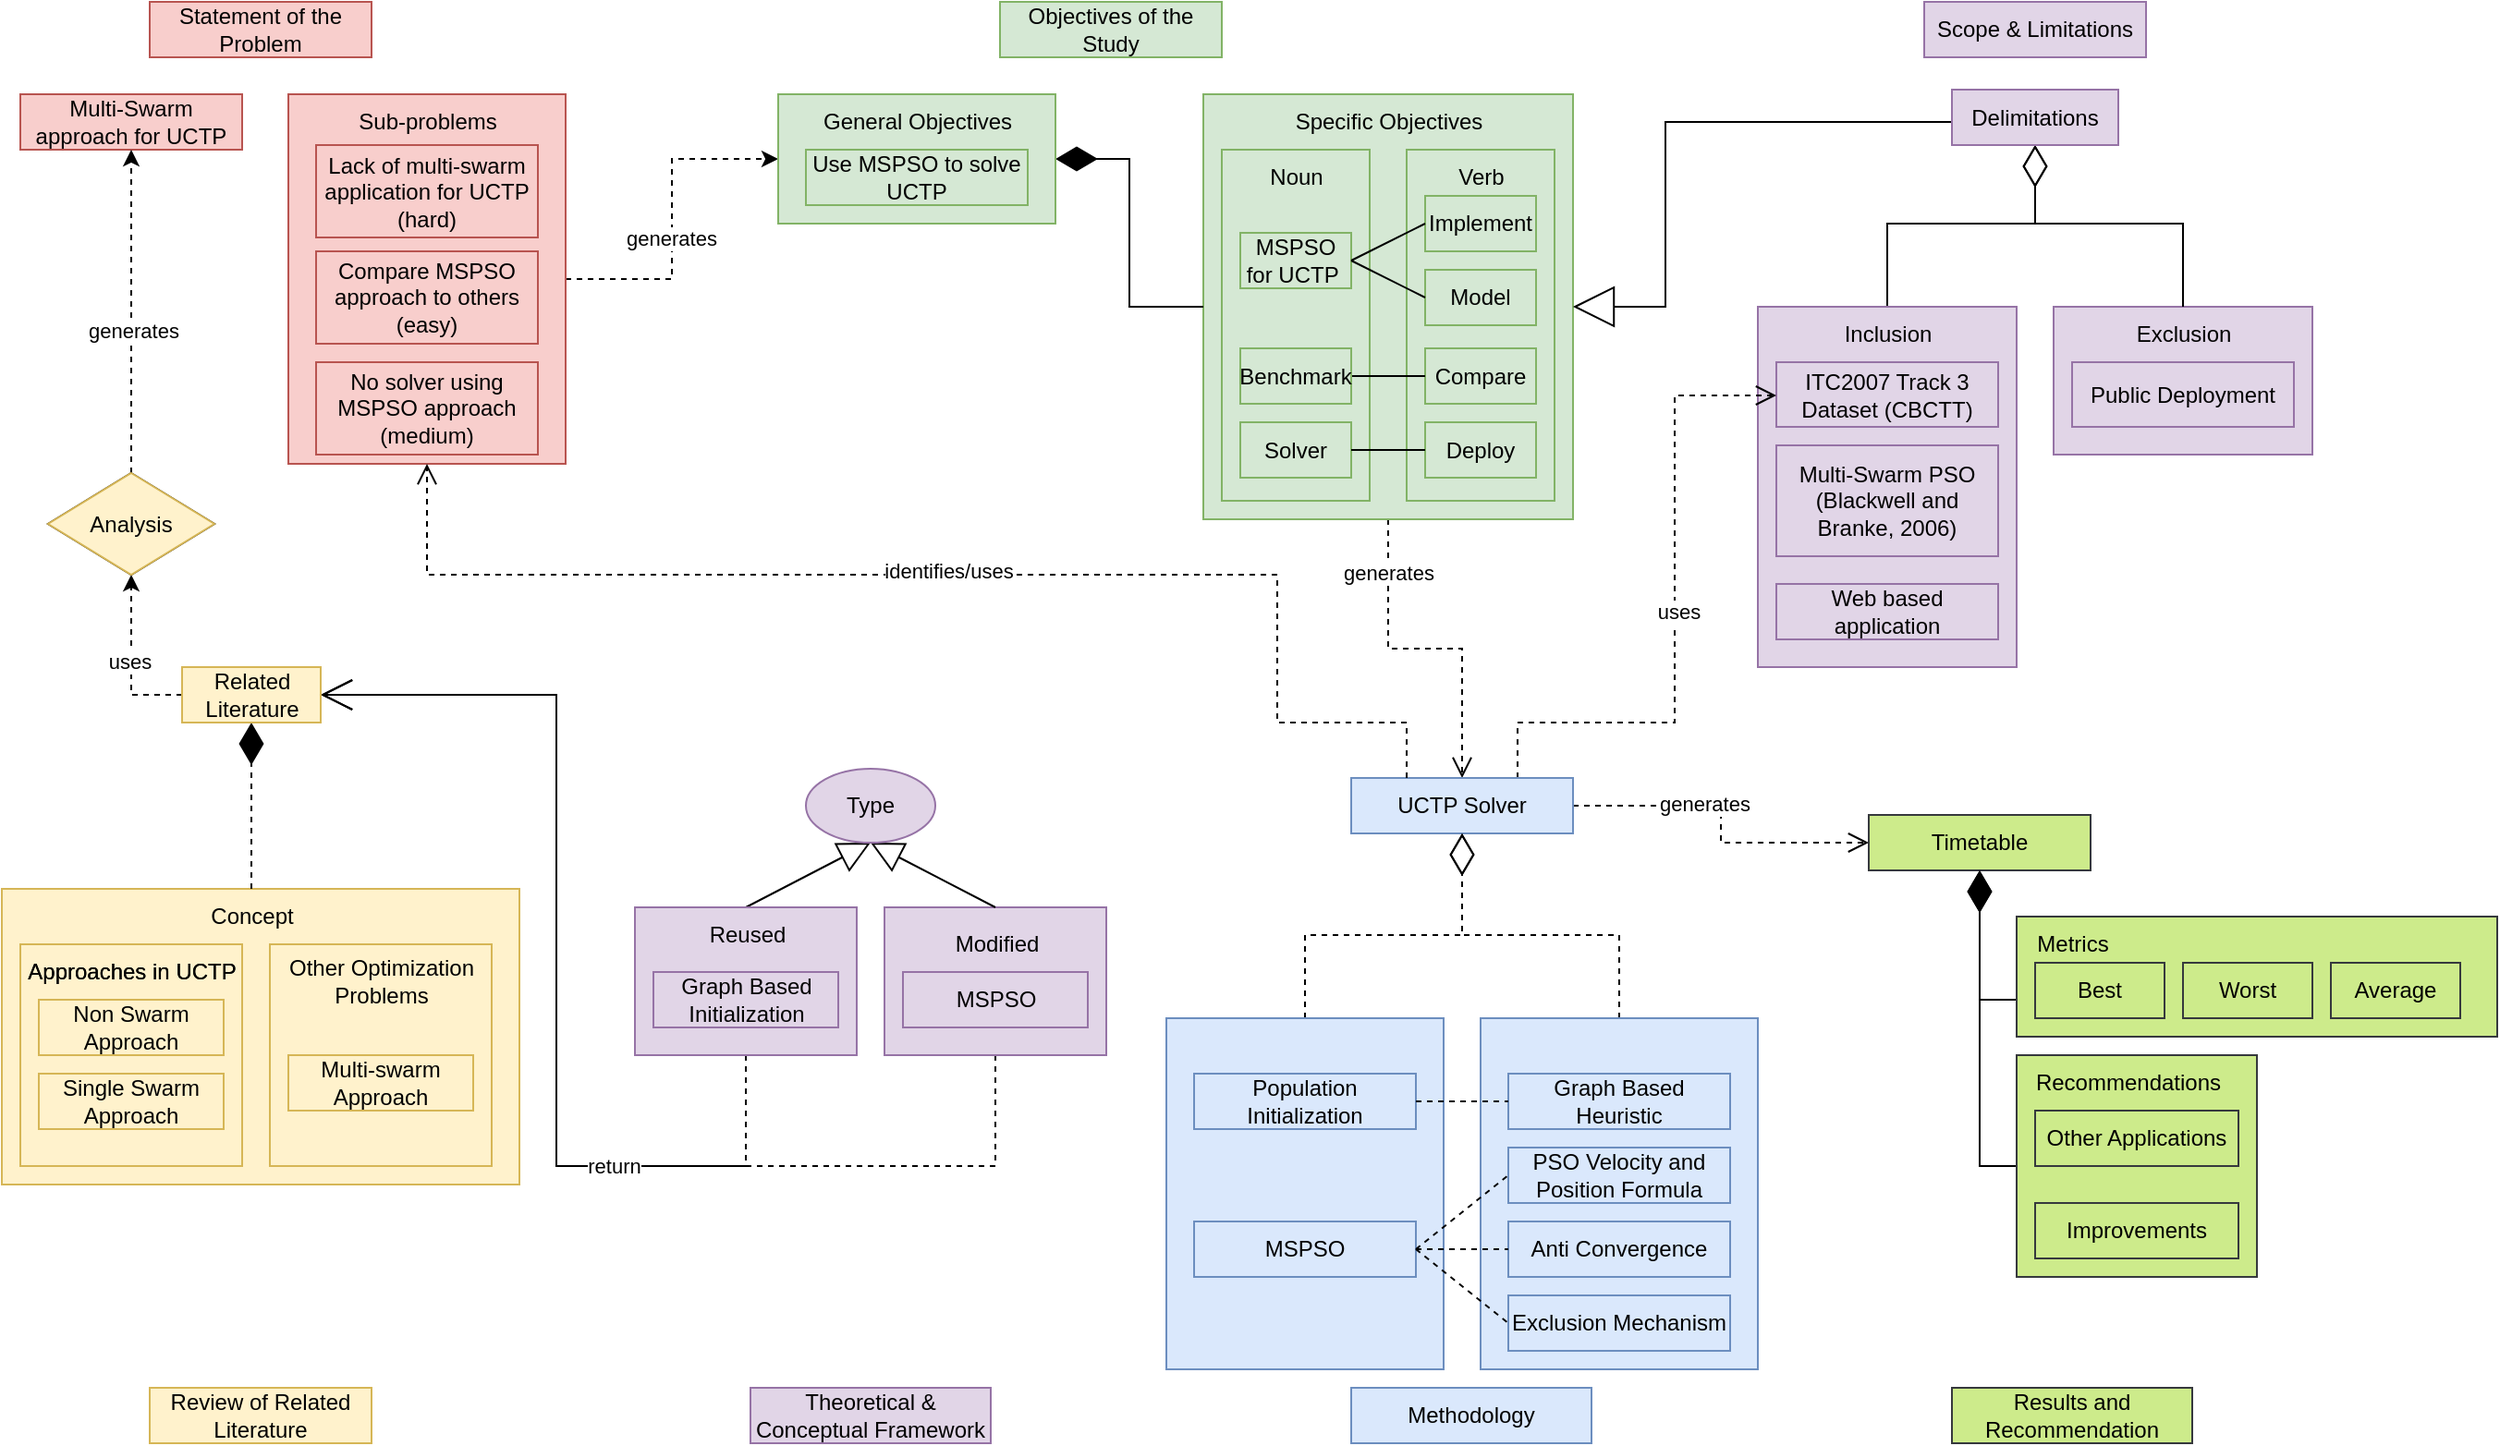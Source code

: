 <mxfile version="20.8.16" type="device"><diagram name="Page-1" id="-1v9Ty-AVtdTHjsg90mV"><mxGraphModel dx="1687" dy="993" grid="1" gridSize="10" guides="1" tooltips="1" connect="1" arrows="1" fold="1" page="1" pageScale="1" pageWidth="1100" pageHeight="850" math="0" shadow="0"><root><mxCell id="0"/><mxCell id="1" parent="0"/><mxCell id="gsrl0ywCPBDsMMKOyrRu-248" style="edgeStyle=orthogonalEdgeStyle;rounded=0;orthogonalLoop=1;jettySize=auto;html=1;entryX=0.5;entryY=0;entryDx=0;entryDy=0;dashed=1;endArrow=open;endFill=0;endSize=9;" edge="1" parent="1" source="gsrl0ywCPBDsMMKOyrRu-218" target="gsrl0ywCPBDsMMKOyrRu-246"><mxGeometry relative="1" as="geometry"/></mxCell><mxCell id="gsrl0ywCPBDsMMKOyrRu-327" value="generates" style="edgeLabel;html=1;align=center;verticalAlign=middle;resizable=0;points=[];fontColor=#000000;" vertex="1" connectable="0" parent="gsrl0ywCPBDsMMKOyrRu-248"><mxGeometry x="-0.678" relative="1" as="geometry"><mxPoint as="offset"/></mxGeometry></mxCell><mxCell id="gsrl0ywCPBDsMMKOyrRu-218" value="&amp;nbsp;" style="rounded=0;whiteSpace=wrap;html=1;fillColor=#d5e8d4;strokeColor=#82b366;" vertex="1" parent="1"><mxGeometry x="1090" y="320" width="200" height="230" as="geometry"/></mxCell><mxCell id="gsrl0ywCPBDsMMKOyrRu-217" value="&amp;nbsp;" style="rounded=0;whiteSpace=wrap;html=1;fillColor=#d5e8d4;strokeColor=#82b366;" vertex="1" parent="1"><mxGeometry x="1200" y="350" width="80" height="190" as="geometry"/></mxCell><mxCell id="gsrl0ywCPBDsMMKOyrRu-213" value="&amp;nbsp;" style="rounded=0;whiteSpace=wrap;html=1;fillColor=#fff2cc;strokeColor=#d6b656;" vertex="1" parent="1"><mxGeometry x="440" y="750" width="280" height="160" as="geometry"/></mxCell><mxCell id="gsrl0ywCPBDsMMKOyrRu-206" value="&amp;nbsp;" style="rounded=0;whiteSpace=wrap;html=1;fillColor=#fff2cc;strokeColor=#d6b656;" vertex="1" parent="1"><mxGeometry x="450" y="780" width="120" height="120" as="geometry"/></mxCell><mxCell id="gsrl0ywCPBDsMMKOyrRu-200" style="edgeStyle=orthogonalEdgeStyle;rounded=0;orthogonalLoop=1;jettySize=auto;html=1;entryX=0;entryY=0.5;entryDx=0;entryDy=0;dashed=1;" edge="1" parent="1" source="gsrl0ywCPBDsMMKOyrRu-197" target="gsrl0ywCPBDsMMKOyrRu-181"><mxGeometry relative="1" as="geometry"/></mxCell><mxCell id="gsrl0ywCPBDsMMKOyrRu-325" value="generates" style="edgeLabel;html=1;align=center;verticalAlign=middle;resizable=0;points=[];fontColor=#000000;" vertex="1" connectable="0" parent="gsrl0ywCPBDsMMKOyrRu-200"><mxGeometry x="-0.116" y="1" relative="1" as="geometry"><mxPoint as="offset"/></mxGeometry></mxCell><mxCell id="gsrl0ywCPBDsMMKOyrRu-197" value="&amp;nbsp;" style="rounded=0;whiteSpace=wrap;html=1;fillColor=#f8cecc;strokeColor=#b85450;" vertex="1" parent="1"><mxGeometry x="595" y="320" width="150" height="200" as="geometry"/></mxCell><mxCell id="gsrl0ywCPBDsMMKOyrRu-244" style="edgeStyle=orthogonalEdgeStyle;rounded=0;orthogonalLoop=1;jettySize=auto;html=1;entryX=0.5;entryY=1;entryDx=0;entryDy=0;endArrow=diamondThin;endFill=0;endSize=20;" edge="1" parent="1" source="gsrl0ywCPBDsMMKOyrRu-190" target="gsrl0ywCPBDsMMKOyrRu-237"><mxGeometry relative="1" as="geometry"><Array as="points"><mxPoint x="1460" y="390"/><mxPoint x="1540" y="390"/></Array></mxGeometry></mxCell><mxCell id="gsrl0ywCPBDsMMKOyrRu-190" value="&amp;nbsp;" style="rounded=0;whiteSpace=wrap;html=1;fillColor=#e1d5e7;strokeColor=#9673a6;" vertex="1" parent="1"><mxGeometry x="1390" y="435" width="140" height="195" as="geometry"/></mxCell><mxCell id="gsrl0ywCPBDsMMKOyrRu-242" style="edgeStyle=orthogonalEdgeStyle;rounded=0;orthogonalLoop=1;jettySize=auto;html=1;entryX=1;entryY=0.5;entryDx=0;entryDy=0;endArrow=diamondThin;endFill=1;endSize=20;exitX=0;exitY=0.5;exitDx=0;exitDy=0;" edge="1" parent="1" source="gsrl0ywCPBDsMMKOyrRu-218" target="gsrl0ywCPBDsMMKOyrRu-181"><mxGeometry relative="1" as="geometry"><Array as="points"><mxPoint x="1050" y="435"/><mxPoint x="1050" y="355"/></Array></mxGeometry></mxCell><mxCell id="gsrl0ywCPBDsMMKOyrRu-181" value="&amp;nbsp;" style="rounded=0;whiteSpace=wrap;html=1;fillColor=#d5e8d4;strokeColor=#82b366;" vertex="1" parent="1"><mxGeometry x="860" y="320" width="150" height="70" as="geometry"/></mxCell><mxCell id="gsrl0ywCPBDsMMKOyrRu-179" value="&amp;nbsp;" style="rounded=0;whiteSpace=wrap;html=1;fillColor=#d5e8d4;strokeColor=#82b366;" vertex="1" parent="1"><mxGeometry x="1100" y="350" width="80" height="190" as="geometry"/></mxCell><mxCell id="gsrl0ywCPBDsMMKOyrRu-155" value="Statement of the Problem" style="rounded=0;whiteSpace=wrap;html=1;fillColor=#f8cecc;strokeColor=#b85450;" vertex="1" parent="1"><mxGeometry x="520" y="270" width="120" height="30" as="geometry"/></mxCell><mxCell id="gsrl0ywCPBDsMMKOyrRu-157" value="Objectives of the Study" style="rounded=0;whiteSpace=wrap;html=1;fillColor=#d5e8d4;strokeColor=#82b366;" vertex="1" parent="1"><mxGeometry x="980" y="270" width="120" height="30" as="geometry"/></mxCell><mxCell id="gsrl0ywCPBDsMMKOyrRu-158" value="Scope &amp;amp; Limitations" style="rounded=0;whiteSpace=wrap;html=1;fillColor=#e1d5e7;strokeColor=#9673a6;" vertex="1" parent="1"><mxGeometry x="1480" y="270" width="120" height="30" as="geometry"/></mxCell><mxCell id="gsrl0ywCPBDsMMKOyrRu-159" value="Review of Related Literature" style="rounded=0;whiteSpace=wrap;html=1;fillColor=#fff2cc;strokeColor=#d6b656;" vertex="1" parent="1"><mxGeometry x="520" y="1020" width="120" height="30" as="geometry"/></mxCell><mxCell id="gsrl0ywCPBDsMMKOyrRu-160" value="Theoretical &amp;amp; Conceptual Framework" style="rounded=0;whiteSpace=wrap;html=1;fillColor=#e1d5e7;strokeColor=#9673a6;" vertex="1" parent="1"><mxGeometry x="845" y="1020" width="130" height="30" as="geometry"/></mxCell><mxCell id="gsrl0ywCPBDsMMKOyrRu-161" value="Methodology" style="rounded=0;whiteSpace=wrap;html=1;fillColor=#dae8fc;strokeColor=#6c8ebf;" vertex="1" parent="1"><mxGeometry x="1170" y="1020" width="130" height="30" as="geometry"/></mxCell><mxCell id="gsrl0ywCPBDsMMKOyrRu-162" value="Results and Recommendation" style="rounded=0;whiteSpace=wrap;html=1;fillColor=#cdeb8b;strokeColor=#36393d;" vertex="1" parent="1"><mxGeometry x="1495" y="1020" width="130" height="30" as="geometry"/></mxCell><mxCell id="gsrl0ywCPBDsMMKOyrRu-164" value="Multi-Swarm approach for UCTP" style="rounded=0;whiteSpace=wrap;html=1;fillColor=#f8cecc;strokeColor=#b85450;" vertex="1" parent="1"><mxGeometry x="450" y="320" width="120" height="30" as="geometry"/></mxCell><mxCell id="gsrl0ywCPBDsMMKOyrRu-166" value="Use MSPSO to solve UCTP" style="rounded=0;whiteSpace=wrap;html=1;fillColor=#d5e8d4;strokeColor=#82b366;" vertex="1" parent="1"><mxGeometry x="875" y="350" width="120" height="30" as="geometry"/></mxCell><mxCell id="gsrl0ywCPBDsMMKOyrRu-168" value="MSPSO for UCTP&amp;nbsp;" style="rounded=0;whiteSpace=wrap;html=1;fillColor=#d5e8d4;strokeColor=#82b366;" vertex="1" parent="1"><mxGeometry x="1110" y="395" width="60" height="30" as="geometry"/></mxCell><mxCell id="gsrl0ywCPBDsMMKOyrRu-170" value="Compare" style="rounded=0;whiteSpace=wrap;html=1;fillColor=#d5e8d4;strokeColor=#82b366;" vertex="1" parent="1"><mxGeometry x="1210" y="457.5" width="60" height="30" as="geometry"/></mxCell><mxCell id="gsrl0ywCPBDsMMKOyrRu-171" value="Deploy" style="rounded=0;whiteSpace=wrap;html=1;fillColor=#d5e8d4;strokeColor=#82b366;" vertex="1" parent="1"><mxGeometry x="1210" y="497.5" width="60" height="30" as="geometry"/></mxCell><mxCell id="gsrl0ywCPBDsMMKOyrRu-174" value="ITC2007 Track 3 Dataset (CBCTT)" style="rounded=0;whiteSpace=wrap;html=1;fillColor=#e1d5e7;strokeColor=#9673a6;" vertex="1" parent="1"><mxGeometry x="1400" y="465" width="120" height="35" as="geometry"/></mxCell><mxCell id="gsrl0ywCPBDsMMKOyrRu-176" value="Multi-Swarm PSO (Blackwell and Branke, 2006)" style="rounded=0;whiteSpace=wrap;html=1;fillColor=#e1d5e7;strokeColor=#9673a6;" vertex="1" parent="1"><mxGeometry x="1400" y="510" width="120" height="60" as="geometry"/></mxCell><mxCell id="gsrl0ywCPBDsMMKOyrRu-177" value="Web based application" style="rounded=0;whiteSpace=wrap;html=1;fillColor=#e1d5e7;strokeColor=#9673a6;" vertex="1" parent="1"><mxGeometry x="1400" y="585" width="120" height="30" as="geometry"/></mxCell><mxCell id="gsrl0ywCPBDsMMKOyrRu-180" value="Specific Objectives" style="text;html=1;align=center;verticalAlign=middle;resizable=0;points=[];autosize=1;" vertex="1" parent="1"><mxGeometry x="1130" y="320" width="120" height="30" as="geometry"/></mxCell><mxCell id="gsrl0ywCPBDsMMKOyrRu-182" value="General Objectives" style="text;html=1;align=center;verticalAlign=middle;resizable=0;points=[];autosize=1;strokeColor=none;fillColor=none;" vertex="1" parent="1"><mxGeometry x="870" y="320" width="130" height="30" as="geometry"/></mxCell><mxCell id="gsrl0ywCPBDsMMKOyrRu-183" value="Implement" style="rounded=0;whiteSpace=wrap;html=1;fillColor=#d5e8d4;strokeColor=#82b366;" vertex="1" parent="1"><mxGeometry x="1210" y="375" width="60" height="30" as="geometry"/></mxCell><mxCell id="gsrl0ywCPBDsMMKOyrRu-184" value="Model" style="rounded=0;whiteSpace=wrap;html=1;fillColor=#d5e8d4;strokeColor=#82b366;" vertex="1" parent="1"><mxGeometry x="1210" y="415" width="60" height="30" as="geometry"/></mxCell><mxCell id="gsrl0ywCPBDsMMKOyrRu-185" value="Solver" style="rounded=0;whiteSpace=wrap;html=1;fillColor=#d5e8d4;strokeColor=#82b366;" vertex="1" parent="1"><mxGeometry x="1110" y="497.5" width="60" height="30" as="geometry"/></mxCell><mxCell id="gsrl0ywCPBDsMMKOyrRu-186" value="" style="endArrow=none;html=1;rounded=0;entryX=0;entryY=0.5;entryDx=0;entryDy=0;exitX=1;exitY=0.5;exitDx=0;exitDy=0;fillColor=#d5e8d4;strokeColor=#000000;" edge="1" parent="1" source="gsrl0ywCPBDsMMKOyrRu-168" target="gsrl0ywCPBDsMMKOyrRu-183"><mxGeometry width="50" height="50" relative="1" as="geometry"><mxPoint x="960" y="605" as="sourcePoint"/><mxPoint x="1010" y="555" as="targetPoint"/></mxGeometry></mxCell><mxCell id="gsrl0ywCPBDsMMKOyrRu-187" value="" style="endArrow=none;html=1;rounded=0;entryX=0;entryY=0.5;entryDx=0;entryDy=0;exitX=1;exitY=0.5;exitDx=0;exitDy=0;fillColor=#d5e8d4;strokeColor=#000000;" edge="1" parent="1" source="gsrl0ywCPBDsMMKOyrRu-168" target="gsrl0ywCPBDsMMKOyrRu-184"><mxGeometry width="50" height="50" relative="1" as="geometry"><mxPoint x="1180" y="420" as="sourcePoint"/><mxPoint x="1210" y="400" as="targetPoint"/></mxGeometry></mxCell><mxCell id="gsrl0ywCPBDsMMKOyrRu-188" value="" style="endArrow=none;html=1;rounded=0;entryX=0;entryY=0.5;entryDx=0;entryDy=0;exitX=1;exitY=0.5;exitDx=0;exitDy=0;fillColor=#d5e8d4;strokeColor=#000000;" edge="1" parent="1" source="gsrl0ywCPBDsMMKOyrRu-243" target="gsrl0ywCPBDsMMKOyrRu-170"><mxGeometry width="50" height="50" relative="1" as="geometry"><mxPoint x="1190" y="430" as="sourcePoint"/><mxPoint x="1220" y="410" as="targetPoint"/></mxGeometry></mxCell><mxCell id="gsrl0ywCPBDsMMKOyrRu-189" value="" style="endArrow=none;html=1;rounded=0;entryX=0;entryY=0.5;entryDx=0;entryDy=0;exitX=1;exitY=0.5;exitDx=0;exitDy=0;fillColor=#d5e8d4;strokeColor=#000000;" edge="1" parent="1" source="gsrl0ywCPBDsMMKOyrRu-185" target="gsrl0ywCPBDsMMKOyrRu-171"><mxGeometry width="50" height="50" relative="1" as="geometry"><mxPoint x="1200" y="440" as="sourcePoint"/><mxPoint x="1230" y="420" as="targetPoint"/></mxGeometry></mxCell><mxCell id="gsrl0ywCPBDsMMKOyrRu-192" value="Lack of multi-swarm application for UCTP (hard)" style="rounded=0;whiteSpace=wrap;html=1;fillColor=#f8cecc;strokeColor=#b85450;" vertex="1" parent="1"><mxGeometry x="610" y="347.5" width="120" height="50" as="geometry"/></mxCell><mxCell id="gsrl0ywCPBDsMMKOyrRu-198" value="Sub-problems" style="text;html=1;align=center;verticalAlign=middle;resizable=0;points=[];autosize=1;strokeColor=none;fillColor=none;" vertex="1" parent="1"><mxGeometry x="620" y="320" width="100" height="30" as="geometry"/></mxCell><mxCell id="gsrl0ywCPBDsMMKOyrRu-199" value="No solver using MSPSO approach (medium)" style="rounded=0;whiteSpace=wrap;html=1;fillColor=#f8cecc;strokeColor=#b85450;" vertex="1" parent="1"><mxGeometry x="610" y="465" width="120" height="50" as="geometry"/></mxCell><mxCell id="gsrl0ywCPBDsMMKOyrRu-211" style="edgeStyle=orthogonalEdgeStyle;rounded=0;orthogonalLoop=1;jettySize=auto;html=1;exitX=0;exitY=0.5;exitDx=0;exitDy=0;dashed=1;" edge="1" parent="1" source="gsrl0ywCPBDsMMKOyrRu-288" target="gsrl0ywCPBDsMMKOyrRu-210"><mxGeometry relative="1" as="geometry"><mxPoint x="515.034" y="620" as="sourcePoint"/></mxGeometry></mxCell><mxCell id="gsrl0ywCPBDsMMKOyrRu-323" value="uses" style="edgeLabel;html=1;align=center;verticalAlign=middle;resizable=0;points=[];fontColor=#000000;" vertex="1" connectable="0" parent="gsrl0ywCPBDsMMKOyrRu-211"><mxGeometry x="-0.002" y="1" relative="1" as="geometry"><mxPoint as="offset"/></mxGeometry></mxCell><mxCell id="gsrl0ywCPBDsMMKOyrRu-290" style="edgeStyle=orthogonalEdgeStyle;rounded=0;orthogonalLoop=1;jettySize=auto;html=1;entryX=0.5;entryY=1;entryDx=0;entryDy=0;dashed=1;endArrow=diamondThin;endFill=1;endSize=20;" edge="1" parent="1" source="gsrl0ywCPBDsMMKOyrRu-207" target="gsrl0ywCPBDsMMKOyrRu-288"><mxGeometry relative="1" as="geometry"/></mxCell><mxCell id="gsrl0ywCPBDsMMKOyrRu-207" value="Concept" style="text;html=1;align=center;verticalAlign=middle;resizable=0;points=[];autosize=1;strokeColor=none;fillColor=none;" vertex="1" parent="1"><mxGeometry x="540" y="750" width="70" height="30" as="geometry"/></mxCell><mxCell id="gsrl0ywCPBDsMMKOyrRu-228" style="edgeStyle=orthogonalEdgeStyle;rounded=0;orthogonalLoop=1;jettySize=auto;html=1;entryX=0.5;entryY=1;entryDx=0;entryDy=0;dashed=1;" edge="1" parent="1" source="gsrl0ywCPBDsMMKOyrRu-210" target="gsrl0ywCPBDsMMKOyrRu-164"><mxGeometry relative="1" as="geometry"/></mxCell><mxCell id="gsrl0ywCPBDsMMKOyrRu-324" value="generates" style="edgeLabel;html=1;align=center;verticalAlign=middle;resizable=0;points=[];fontColor=#000000;" vertex="1" connectable="0" parent="gsrl0ywCPBDsMMKOyrRu-228"><mxGeometry x="-0.12" y="-1" relative="1" as="geometry"><mxPoint as="offset"/></mxGeometry></mxCell><mxCell id="gsrl0ywCPBDsMMKOyrRu-210" value="Analysis" style="rhombus;whiteSpace=wrap;html=1;" vertex="1" parent="1"><mxGeometry x="465" y="525" width="90" height="55" as="geometry"/></mxCell><mxCell id="gsrl0ywCPBDsMMKOyrRu-214" value="Compare MSPSO approach to others (easy)" style="rounded=0;whiteSpace=wrap;html=1;fillColor=#f8cecc;strokeColor=#b85450;" vertex="1" parent="1"><mxGeometry x="610" y="405" width="120" height="50" as="geometry"/></mxCell><mxCell id="gsrl0ywCPBDsMMKOyrRu-220" value="Noun" style="text;html=1;align=center;verticalAlign=middle;resizable=0;points=[];autosize=1;" vertex="1" parent="1"><mxGeometry x="1115" y="350" width="50" height="30" as="geometry"/></mxCell><mxCell id="gsrl0ywCPBDsMMKOyrRu-221" value="Verb" style="text;html=1;align=center;verticalAlign=middle;resizable=0;points=[];autosize=1;" vertex="1" parent="1"><mxGeometry x="1215" y="350" width="50" height="30" as="geometry"/></mxCell><mxCell id="gsrl0ywCPBDsMMKOyrRu-222" value="Non Swarm Approach" style="rounded=0;whiteSpace=wrap;html=1;fillColor=#fff2cc;strokeColor=#d6b656;" vertex="1" parent="1"><mxGeometry x="460" y="810" width="100" height="30" as="geometry"/></mxCell><mxCell id="gsrl0ywCPBDsMMKOyrRu-223" value="Approaches in UCTP" style="text;html=1;align=center;verticalAlign=middle;resizable=0;points=[];autosize=1;strokeColor=none;fillColor=none;" vertex="1" parent="1"><mxGeometry x="440" y="780" width="140" height="30" as="geometry"/></mxCell><mxCell id="gsrl0ywCPBDsMMKOyrRu-224" value="Single Swarm Approach" style="rounded=0;whiteSpace=wrap;html=1;fillColor=#fff2cc;strokeColor=#d6b656;" vertex="1" parent="1"><mxGeometry x="460" y="850" width="100" height="30" as="geometry"/></mxCell><mxCell id="gsrl0ywCPBDsMMKOyrRu-225" value="&amp;nbsp;" style="rounded=0;whiteSpace=wrap;html=1;fillColor=#fff2cc;strokeColor=#d6b656;" vertex="1" parent="1"><mxGeometry x="585" y="780" width="120" height="120" as="geometry"/></mxCell><mxCell id="gsrl0ywCPBDsMMKOyrRu-204" value="Multi-swarm Approach" style="rounded=0;whiteSpace=wrap;html=1;fillColor=#fff2cc;strokeColor=#d6b656;" vertex="1" parent="1"><mxGeometry x="595" y="840" width="100" height="30" as="geometry"/></mxCell><mxCell id="gsrl0ywCPBDsMMKOyrRu-226" value="Other Optimization&lt;br&gt;Problems" style="text;html=1;align=center;verticalAlign=middle;resizable=0;points=[];autosize=1;strokeColor=none;fillColor=none;" vertex="1" parent="1"><mxGeometry x="585" y="780" width="120" height="40" as="geometry"/></mxCell><mxCell id="gsrl0ywCPBDsMMKOyrRu-231" value="Inclusion" style="text;html=1;align=center;verticalAlign=middle;resizable=0;points=[];autosize=1;strokeColor=none;fillColor=none;" vertex="1" parent="1"><mxGeometry x="1425" y="435" width="70" height="30" as="geometry"/></mxCell><mxCell id="gsrl0ywCPBDsMMKOyrRu-232" value="&amp;nbsp;" style="rounded=0;whiteSpace=wrap;html=1;fillColor=#e1d5e7;strokeColor=#9673a6;" vertex="1" parent="1"><mxGeometry x="1550" y="435" width="140" height="80" as="geometry"/></mxCell><mxCell id="gsrl0ywCPBDsMMKOyrRu-233" value="Public Deployment" style="rounded=0;whiteSpace=wrap;html=1;fillColor=#e1d5e7;strokeColor=#9673a6;" vertex="1" parent="1"><mxGeometry x="1560" y="465" width="120" height="35" as="geometry"/></mxCell><mxCell id="gsrl0ywCPBDsMMKOyrRu-245" style="edgeStyle=orthogonalEdgeStyle;rounded=0;orthogonalLoop=1;jettySize=auto;html=1;endArrow=diamondThin;endFill=0;endSize=20;" edge="1" parent="1" source="gsrl0ywCPBDsMMKOyrRu-236" target="gsrl0ywCPBDsMMKOyrRu-237"><mxGeometry relative="1" as="geometry"><Array as="points"><mxPoint x="1620" y="390"/><mxPoint x="1540" y="390"/></Array></mxGeometry></mxCell><mxCell id="gsrl0ywCPBDsMMKOyrRu-236" value="Exclusion" style="text;html=1;align=center;verticalAlign=middle;resizable=0;points=[];autosize=1;strokeColor=none;fillColor=none;" vertex="1" parent="1"><mxGeometry x="1585" y="435" width="70" height="30" as="geometry"/></mxCell><mxCell id="gsrl0ywCPBDsMMKOyrRu-238" style="edgeStyle=orthogonalEdgeStyle;rounded=0;orthogonalLoop=1;jettySize=auto;html=1;entryX=1;entryY=0.5;entryDx=0;entryDy=0;endArrow=block;endFill=0;endSize=20;" edge="1" parent="1" source="gsrl0ywCPBDsMMKOyrRu-237" target="gsrl0ywCPBDsMMKOyrRu-218"><mxGeometry relative="1" as="geometry"><Array as="points"><mxPoint x="1340" y="335"/><mxPoint x="1340" y="435"/></Array></mxGeometry></mxCell><mxCell id="gsrl0ywCPBDsMMKOyrRu-237" value="Delimitations" style="rounded=0;whiteSpace=wrap;html=1;fillColor=#e1d5e7;strokeColor=#9673a6;" vertex="1" parent="1"><mxGeometry x="1495" y="317.5" width="90" height="30" as="geometry"/></mxCell><mxCell id="gsrl0ywCPBDsMMKOyrRu-243" value="Benchmark" style="rounded=0;whiteSpace=wrap;html=1;fillColor=#d5e8d4;strokeColor=#82b366;" vertex="1" parent="1"><mxGeometry x="1110" y="457.5" width="60" height="30" as="geometry"/></mxCell><mxCell id="gsrl0ywCPBDsMMKOyrRu-247" style="edgeStyle=orthogonalEdgeStyle;rounded=0;orthogonalLoop=1;jettySize=auto;html=1;entryX=0;entryY=0.5;entryDx=0;entryDy=0;endArrow=open;endFill=0;endSize=9;dashed=1;exitX=0.75;exitY=0;exitDx=0;exitDy=0;" edge="1" parent="1" source="gsrl0ywCPBDsMMKOyrRu-246" target="gsrl0ywCPBDsMMKOyrRu-174"><mxGeometry relative="1" as="geometry"><Array as="points"><mxPoint x="1260" y="660"/><mxPoint x="1345" y="660"/><mxPoint x="1345" y="483"/><mxPoint x="1400" y="483"/></Array></mxGeometry></mxCell><mxCell id="gsrl0ywCPBDsMMKOyrRu-328" value="uses" style="edgeLabel;html=1;align=center;verticalAlign=middle;resizable=0;points=[];fontColor=#000000;" vertex="1" connectable="0" parent="gsrl0ywCPBDsMMKOyrRu-247"><mxGeometry x="0.011" y="-2" relative="1" as="geometry"><mxPoint as="offset"/></mxGeometry></mxCell><mxCell id="gsrl0ywCPBDsMMKOyrRu-253" style="edgeStyle=orthogonalEdgeStyle;rounded=0;orthogonalLoop=1;jettySize=auto;html=1;dashed=1;endArrow=open;endFill=0;endSize=9;" edge="1" parent="1" source="gsrl0ywCPBDsMMKOyrRu-246" target="gsrl0ywCPBDsMMKOyrRu-252"><mxGeometry relative="1" as="geometry"/></mxCell><mxCell id="gsrl0ywCPBDsMMKOyrRu-321" value="generates" style="edgeLabel;html=1;align=center;verticalAlign=middle;resizable=0;points=[];fontColor=#000000;" vertex="1" connectable="0" parent="gsrl0ywCPBDsMMKOyrRu-253"><mxGeometry x="-0.213" y="1" relative="1" as="geometry"><mxPoint as="offset"/></mxGeometry></mxCell><mxCell id="gsrl0ywCPBDsMMKOyrRu-246" value="UCTP Solver" style="rounded=0;whiteSpace=wrap;html=1;fillColor=#dae8fc;strokeColor=#6c8ebf;" vertex="1" parent="1"><mxGeometry x="1170" y="690" width="120" height="30" as="geometry"/></mxCell><mxCell id="gsrl0ywCPBDsMMKOyrRu-249" style="edgeStyle=orthogonalEdgeStyle;rounded=0;orthogonalLoop=1;jettySize=auto;html=1;entryX=0.5;entryY=1;entryDx=0;entryDy=0;dashed=1;endArrow=open;endFill=0;endSize=9;exitX=0.25;exitY=0;exitDx=0;exitDy=0;" edge="1" parent="1" source="gsrl0ywCPBDsMMKOyrRu-246" target="gsrl0ywCPBDsMMKOyrRu-197"><mxGeometry relative="1" as="geometry"><mxPoint x="1200" y="560" as="sourcePoint"/><mxPoint x="1240" y="700" as="targetPoint"/><Array as="points"><mxPoint x="1200" y="660"/><mxPoint x="1130" y="660"/><mxPoint x="1130" y="580"/><mxPoint x="670" y="580"/></Array></mxGeometry></mxCell><mxCell id="gsrl0ywCPBDsMMKOyrRu-326" value="identifies/uses" style="edgeLabel;html=1;align=center;verticalAlign=middle;resizable=0;points=[];fontColor=#000000;" vertex="1" connectable="0" parent="gsrl0ywCPBDsMMKOyrRu-249"><mxGeometry x="0.025" y="-2" relative="1" as="geometry"><mxPoint as="offset"/></mxGeometry></mxCell><mxCell id="gsrl0ywCPBDsMMKOyrRu-252" value="Timetable" style="rounded=0;whiteSpace=wrap;html=1;fillColor=#cdeb8b;strokeColor=#36393d;" vertex="1" parent="1"><mxGeometry x="1450" y="710" width="120" height="30" as="geometry"/></mxCell><mxCell id="gsrl0ywCPBDsMMKOyrRu-260" style="edgeStyle=orthogonalEdgeStyle;rounded=0;orthogonalLoop=1;jettySize=auto;html=1;entryX=0.5;entryY=1;entryDx=0;entryDy=0;dashed=1;endArrow=diamondThin;endFill=0;endSize=20;" edge="1" parent="1" source="gsrl0ywCPBDsMMKOyrRu-257" target="gsrl0ywCPBDsMMKOyrRu-246"><mxGeometry relative="1" as="geometry"/></mxCell><mxCell id="gsrl0ywCPBDsMMKOyrRu-257" value="&amp;nbsp;" style="rounded=0;whiteSpace=wrap;html=1;fillColor=#dae8fc;strokeColor=#6c8ebf;" vertex="1" parent="1"><mxGeometry x="1070" y="820" width="150" height="190" as="geometry"/></mxCell><mxCell id="gsrl0ywCPBDsMMKOyrRu-250" value="Population Initialization" style="rounded=0;whiteSpace=wrap;html=1;fillColor=#dae8fc;strokeColor=#6c8ebf;" vertex="1" parent="1"><mxGeometry x="1085" y="850" width="120" height="30" as="geometry"/></mxCell><mxCell id="gsrl0ywCPBDsMMKOyrRu-261" style="edgeStyle=orthogonalEdgeStyle;rounded=0;orthogonalLoop=1;jettySize=auto;html=1;dashed=1;endArrow=diamondThin;endFill=0;endSize=20;" edge="1" parent="1" source="gsrl0ywCPBDsMMKOyrRu-258" target="gsrl0ywCPBDsMMKOyrRu-246"><mxGeometry relative="1" as="geometry"/></mxCell><mxCell id="gsrl0ywCPBDsMMKOyrRu-258" value="&amp;nbsp;" style="rounded=0;whiteSpace=wrap;html=1;fillColor=#dae8fc;strokeColor=#6c8ebf;" vertex="1" parent="1"><mxGeometry x="1240" y="820" width="150" height="190" as="geometry"/></mxCell><mxCell id="gsrl0ywCPBDsMMKOyrRu-251" value="PSO Velocity and Position Formula" style="rounded=0;whiteSpace=wrap;html=1;fillColor=#dae8fc;strokeColor=#6c8ebf;" vertex="1" parent="1"><mxGeometry x="1255" y="890" width="120" height="30" as="geometry"/></mxCell><mxCell id="gsrl0ywCPBDsMMKOyrRu-262" value="Anti Convergence" style="rounded=0;whiteSpace=wrap;html=1;fillColor=#dae8fc;strokeColor=#6c8ebf;" vertex="1" parent="1"><mxGeometry x="1255" y="930" width="120" height="30" as="geometry"/></mxCell><mxCell id="gsrl0ywCPBDsMMKOyrRu-263" value="MSPSO" style="rounded=0;whiteSpace=wrap;html=1;fillColor=#dae8fc;strokeColor=#6c8ebf;" vertex="1" parent="1"><mxGeometry x="1085" y="930" width="120" height="30" as="geometry"/></mxCell><mxCell id="gsrl0ywCPBDsMMKOyrRu-264" value="Graph Based Heuristic" style="rounded=0;whiteSpace=wrap;html=1;fillColor=#dae8fc;strokeColor=#6c8ebf;" vertex="1" parent="1"><mxGeometry x="1255" y="850" width="120" height="30" as="geometry"/></mxCell><mxCell id="gsrl0ywCPBDsMMKOyrRu-266" value="Exclusion Mechanism" style="rounded=0;whiteSpace=wrap;html=1;fillColor=#dae8fc;strokeColor=#6c8ebf;" vertex="1" parent="1"><mxGeometry x="1255" y="970" width="120" height="30" as="geometry"/></mxCell><mxCell id="gsrl0ywCPBDsMMKOyrRu-268" value="" style="endArrow=none;html=1;rounded=0;entryX=0;entryY=0.5;entryDx=0;entryDy=0;exitX=1;exitY=0.5;exitDx=0;exitDy=0;dashed=1;" edge="1" parent="1" source="gsrl0ywCPBDsMMKOyrRu-250" target="gsrl0ywCPBDsMMKOyrRu-264"><mxGeometry width="50" height="50" relative="1" as="geometry"><mxPoint x="1180" y="470" as="sourcePoint"/><mxPoint x="1220" y="450" as="targetPoint"/></mxGeometry></mxCell><mxCell id="gsrl0ywCPBDsMMKOyrRu-269" value="" style="endArrow=none;html=1;rounded=0;entryX=0;entryY=0.5;entryDx=0;entryDy=0;exitX=1;exitY=0.5;exitDx=0;exitDy=0;dashed=1;" edge="1" parent="1" source="gsrl0ywCPBDsMMKOyrRu-263" target="gsrl0ywCPBDsMMKOyrRu-251"><mxGeometry width="50" height="50" relative="1" as="geometry"><mxPoint x="1215" y="875" as="sourcePoint"/><mxPoint x="1265" y="875" as="targetPoint"/></mxGeometry></mxCell><mxCell id="gsrl0ywCPBDsMMKOyrRu-270" value="" style="endArrow=none;html=1;rounded=0;entryX=0;entryY=0.5;entryDx=0;entryDy=0;exitX=1;exitY=0.5;exitDx=0;exitDy=0;dashed=1;" edge="1" parent="1" source="gsrl0ywCPBDsMMKOyrRu-263" target="gsrl0ywCPBDsMMKOyrRu-262"><mxGeometry width="50" height="50" relative="1" as="geometry"><mxPoint x="1215" y="955" as="sourcePoint"/><mxPoint x="1265" y="915" as="targetPoint"/></mxGeometry></mxCell><mxCell id="gsrl0ywCPBDsMMKOyrRu-271" value="" style="endArrow=none;html=1;rounded=0;entryX=0;entryY=0.5;entryDx=0;entryDy=0;exitX=1;exitY=0.5;exitDx=0;exitDy=0;dashed=1;" edge="1" parent="1" source="gsrl0ywCPBDsMMKOyrRu-263" target="gsrl0ywCPBDsMMKOyrRu-266"><mxGeometry width="50" height="50" relative="1" as="geometry"><mxPoint x="1215" y="955" as="sourcePoint"/><mxPoint x="1265" y="955" as="targetPoint"/></mxGeometry></mxCell><mxCell id="gsrl0ywCPBDsMMKOyrRu-292" style="edgeStyle=orthogonalEdgeStyle;rounded=0;orthogonalLoop=1;jettySize=auto;html=1;entryX=1;entryY=0.5;entryDx=0;entryDy=0;dashed=1;endArrow=open;endFill=0;endSize=15;" edge="1" parent="1" source="gsrl0ywCPBDsMMKOyrRu-279" target="gsrl0ywCPBDsMMKOyrRu-288"><mxGeometry relative="1" as="geometry"><Array as="points"><mxPoint x="843" y="900"/><mxPoint x="740" y="900"/><mxPoint x="740" y="645"/></Array></mxGeometry></mxCell><mxCell id="gsrl0ywCPBDsMMKOyrRu-295" style="rounded=0;orthogonalLoop=1;jettySize=auto;html=1;entryX=0.5;entryY=1;entryDx=0;entryDy=0;endArrow=block;endFill=0;endSize=15;exitX=0.5;exitY=0;exitDx=0;exitDy=0;" edge="1" parent="1" source="gsrl0ywCPBDsMMKOyrRu-279" target="gsrl0ywCPBDsMMKOyrRu-294"><mxGeometry relative="1" as="geometry"/></mxCell><mxCell id="gsrl0ywCPBDsMMKOyrRu-279" value="&amp;nbsp;" style="rounded=0;whiteSpace=wrap;html=1;fillColor=#e1d5e7;strokeColor=#9673a6;" vertex="1" parent="1"><mxGeometry x="782.5" y="760" width="120" height="80" as="geometry"/></mxCell><mxCell id="gsrl0ywCPBDsMMKOyrRu-282" value="Reused" style="text;html=1;align=center;verticalAlign=middle;resizable=0;points=[];autosize=1;strokeColor=none;fillColor=none;" vertex="1" parent="1"><mxGeometry x="812.5" y="760" width="60" height="30" as="geometry"/></mxCell><mxCell id="gsrl0ywCPBDsMMKOyrRu-283" value="Graph Based Initialization" style="rounded=0;whiteSpace=wrap;html=1;fillColor=#e1d5e7;strokeColor=#9673a6;" vertex="1" parent="1"><mxGeometry x="792.5" y="795" width="100" height="30" as="geometry"/></mxCell><mxCell id="gsrl0ywCPBDsMMKOyrRu-293" style="edgeStyle=orthogonalEdgeStyle;rounded=0;orthogonalLoop=1;jettySize=auto;html=1;entryX=1;entryY=0.5;entryDx=0;entryDy=0;dashed=1;endArrow=open;endFill=0;endSize=15;" edge="1" parent="1" source="gsrl0ywCPBDsMMKOyrRu-284" target="gsrl0ywCPBDsMMKOyrRu-288"><mxGeometry relative="1" as="geometry"><Array as="points"><mxPoint x="978" y="900"/><mxPoint x="740" y="900"/><mxPoint x="740" y="645"/></Array></mxGeometry></mxCell><mxCell id="gsrl0ywCPBDsMMKOyrRu-322" value="return" style="edgeLabel;html=1;align=center;verticalAlign=middle;resizable=0;points=[];fontColor=#000000;" vertex="1" connectable="0" parent="gsrl0ywCPBDsMMKOyrRu-293"><mxGeometry x="-0.216" relative="1" as="geometry"><mxPoint as="offset"/></mxGeometry></mxCell><mxCell id="gsrl0ywCPBDsMMKOyrRu-284" value="&amp;nbsp;" style="rounded=0;whiteSpace=wrap;html=1;fillColor=#e1d5e7;strokeColor=#9673a6;" vertex="1" parent="1"><mxGeometry x="917.5" y="760" width="120" height="80" as="geometry"/></mxCell><mxCell id="gsrl0ywCPBDsMMKOyrRu-285" value="MSPSO" style="rounded=0;whiteSpace=wrap;html=1;fillColor=#e1d5e7;strokeColor=#9673a6;" vertex="1" parent="1"><mxGeometry x="927.5" y="795" width="100" height="30" as="geometry"/></mxCell><mxCell id="gsrl0ywCPBDsMMKOyrRu-296" style="rounded=0;orthogonalLoop=1;jettySize=auto;html=1;entryX=0.5;entryY=1;entryDx=0;entryDy=0;endArrow=block;endFill=0;endSize=15;exitX=0.5;exitY=0;exitDx=0;exitDy=0;" edge="1" parent="1" source="gsrl0ywCPBDsMMKOyrRu-284" target="gsrl0ywCPBDsMMKOyrRu-294"><mxGeometry relative="1" as="geometry"/></mxCell><mxCell id="gsrl0ywCPBDsMMKOyrRu-286" value="Modified" style="text;html=1;align=center;verticalAlign=middle;resizable=0;points=[];autosize=1;strokeColor=none;fillColor=none;" vertex="1" parent="1"><mxGeometry x="942.5" y="765" width="70" height="30" as="geometry"/></mxCell><mxCell id="gsrl0ywCPBDsMMKOyrRu-288" value="Related Literature" style="rounded=0;whiteSpace=wrap;html=1;" vertex="1" parent="1"><mxGeometry x="537.5" y="630" width="75" height="30" as="geometry"/></mxCell><mxCell id="gsrl0ywCPBDsMMKOyrRu-294" value="Type" style="ellipse;whiteSpace=wrap;html=1;fillColor=#e1d5e7;strokeColor=#9673a6;" vertex="1" parent="1"><mxGeometry x="875" y="685" width="70" height="40" as="geometry"/></mxCell><mxCell id="gsrl0ywCPBDsMMKOyrRu-298" value="Analysis" style="rhombus;whiteSpace=wrap;html=1;fillColor=#fff2cc;strokeColor=#d6b656;" vertex="1" parent="1"><mxGeometry x="465" y="525" width="90" height="55" as="geometry"/></mxCell><mxCell id="gsrl0ywCPBDsMMKOyrRu-299" value="Related Literature" style="rounded=0;whiteSpace=wrap;html=1;fillColor=#fff2cc;strokeColor=#d6b656;" vertex="1" parent="1"><mxGeometry x="537.5" y="630" width="75" height="30" as="geometry"/></mxCell><mxCell id="gsrl0ywCPBDsMMKOyrRu-300" value="Approaches in UCTP" style="text;html=1;align=center;verticalAlign=middle;resizable=0;points=[];autosize=1;strokeColor=none;fillColor=none;" vertex="1" parent="1"><mxGeometry x="440" y="780" width="140" height="30" as="geometry"/></mxCell><mxCell id="gsrl0ywCPBDsMMKOyrRu-314" style="edgeStyle=orthogonalEdgeStyle;rounded=0;orthogonalLoop=1;jettySize=auto;html=1;entryX=0.5;entryY=1;entryDx=0;entryDy=0;fontColor=#000000;endArrow=diamondThin;endFill=1;endSize=20;" edge="1" parent="1" source="gsrl0ywCPBDsMMKOyrRu-309" target="gsrl0ywCPBDsMMKOyrRu-252"><mxGeometry relative="1" as="geometry"><Array as="points"><mxPoint x="1510" y="810"/></Array></mxGeometry></mxCell><mxCell id="gsrl0ywCPBDsMMKOyrRu-309" value="" style="rounded=0;whiteSpace=wrap;html=1;fillColor=#cdeb8b;strokeColor=#36393d;" vertex="1" parent="1"><mxGeometry x="1530" y="765" width="260" height="65" as="geometry"/></mxCell><mxCell id="gsrl0ywCPBDsMMKOyrRu-310" value="Metrics" style="text;html=1;align=center;verticalAlign=middle;resizable=0;points=[];autosize=1;strokeColor=none;fillColor=none;" vertex="1" parent="1"><mxGeometry x="1530" y="765" width="60" height="30" as="geometry"/></mxCell><mxCell id="gsrl0ywCPBDsMMKOyrRu-311" value="Best" style="rounded=0;whiteSpace=wrap;html=1;fillColor=#cdeb8b;strokeColor=#36393d;" vertex="1" parent="1"><mxGeometry x="1540" y="790" width="70" height="30" as="geometry"/></mxCell><mxCell id="gsrl0ywCPBDsMMKOyrRu-312" value="Worst" style="rounded=0;whiteSpace=wrap;html=1;fillColor=#cdeb8b;strokeColor=#36393d;" vertex="1" parent="1"><mxGeometry x="1620" y="790" width="70" height="30" as="geometry"/></mxCell><mxCell id="gsrl0ywCPBDsMMKOyrRu-313" value="Average" style="rounded=0;whiteSpace=wrap;html=1;fillColor=#cdeb8b;strokeColor=#36393d;" vertex="1" parent="1"><mxGeometry x="1700" y="790" width="70" height="30" as="geometry"/></mxCell><mxCell id="gsrl0ywCPBDsMMKOyrRu-319" style="edgeStyle=orthogonalEdgeStyle;rounded=0;orthogonalLoop=1;jettySize=auto;html=1;entryX=0.5;entryY=1;entryDx=0;entryDy=0;fontColor=#000000;endArrow=diamondThin;endFill=1;endSize=20;" edge="1" parent="1" source="gsrl0ywCPBDsMMKOyrRu-315" target="gsrl0ywCPBDsMMKOyrRu-252"><mxGeometry relative="1" as="geometry"><Array as="points"><mxPoint x="1510" y="900"/></Array></mxGeometry></mxCell><mxCell id="gsrl0ywCPBDsMMKOyrRu-315" value="" style="rounded=0;whiteSpace=wrap;html=1;fillColor=#cdeb8b;strokeColor=#36393d;" vertex="1" parent="1"><mxGeometry x="1530" y="840" width="130" height="120" as="geometry"/></mxCell><mxCell id="gsrl0ywCPBDsMMKOyrRu-316" value="Recommendations" style="text;html=1;align=center;verticalAlign=middle;resizable=0;points=[];autosize=1;strokeColor=none;fillColor=none;" vertex="1" parent="1"><mxGeometry x="1530" y="840" width="120" height="30" as="geometry"/></mxCell><mxCell id="gsrl0ywCPBDsMMKOyrRu-317" value="Other Applications" style="rounded=0;whiteSpace=wrap;html=1;fillColor=#cdeb8b;strokeColor=#36393d;" vertex="1" parent="1"><mxGeometry x="1540" y="870" width="110" height="30" as="geometry"/></mxCell><mxCell id="gsrl0ywCPBDsMMKOyrRu-318" value="Improvements" style="rounded=0;whiteSpace=wrap;html=1;fillColor=#cdeb8b;strokeColor=#36393d;" vertex="1" parent="1"><mxGeometry x="1540" y="920" width="110" height="30" as="geometry"/></mxCell></root></mxGraphModel></diagram></mxfile>